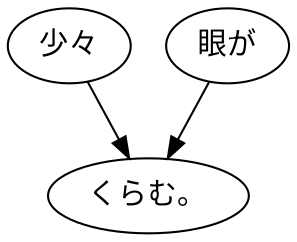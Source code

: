 digraph graph1850 {
	node0 [label="少々"];
	node1 [label="眼が"];
	node2 [label="くらむ。"];
	node0 -> node2;
	node1 -> node2;
}
